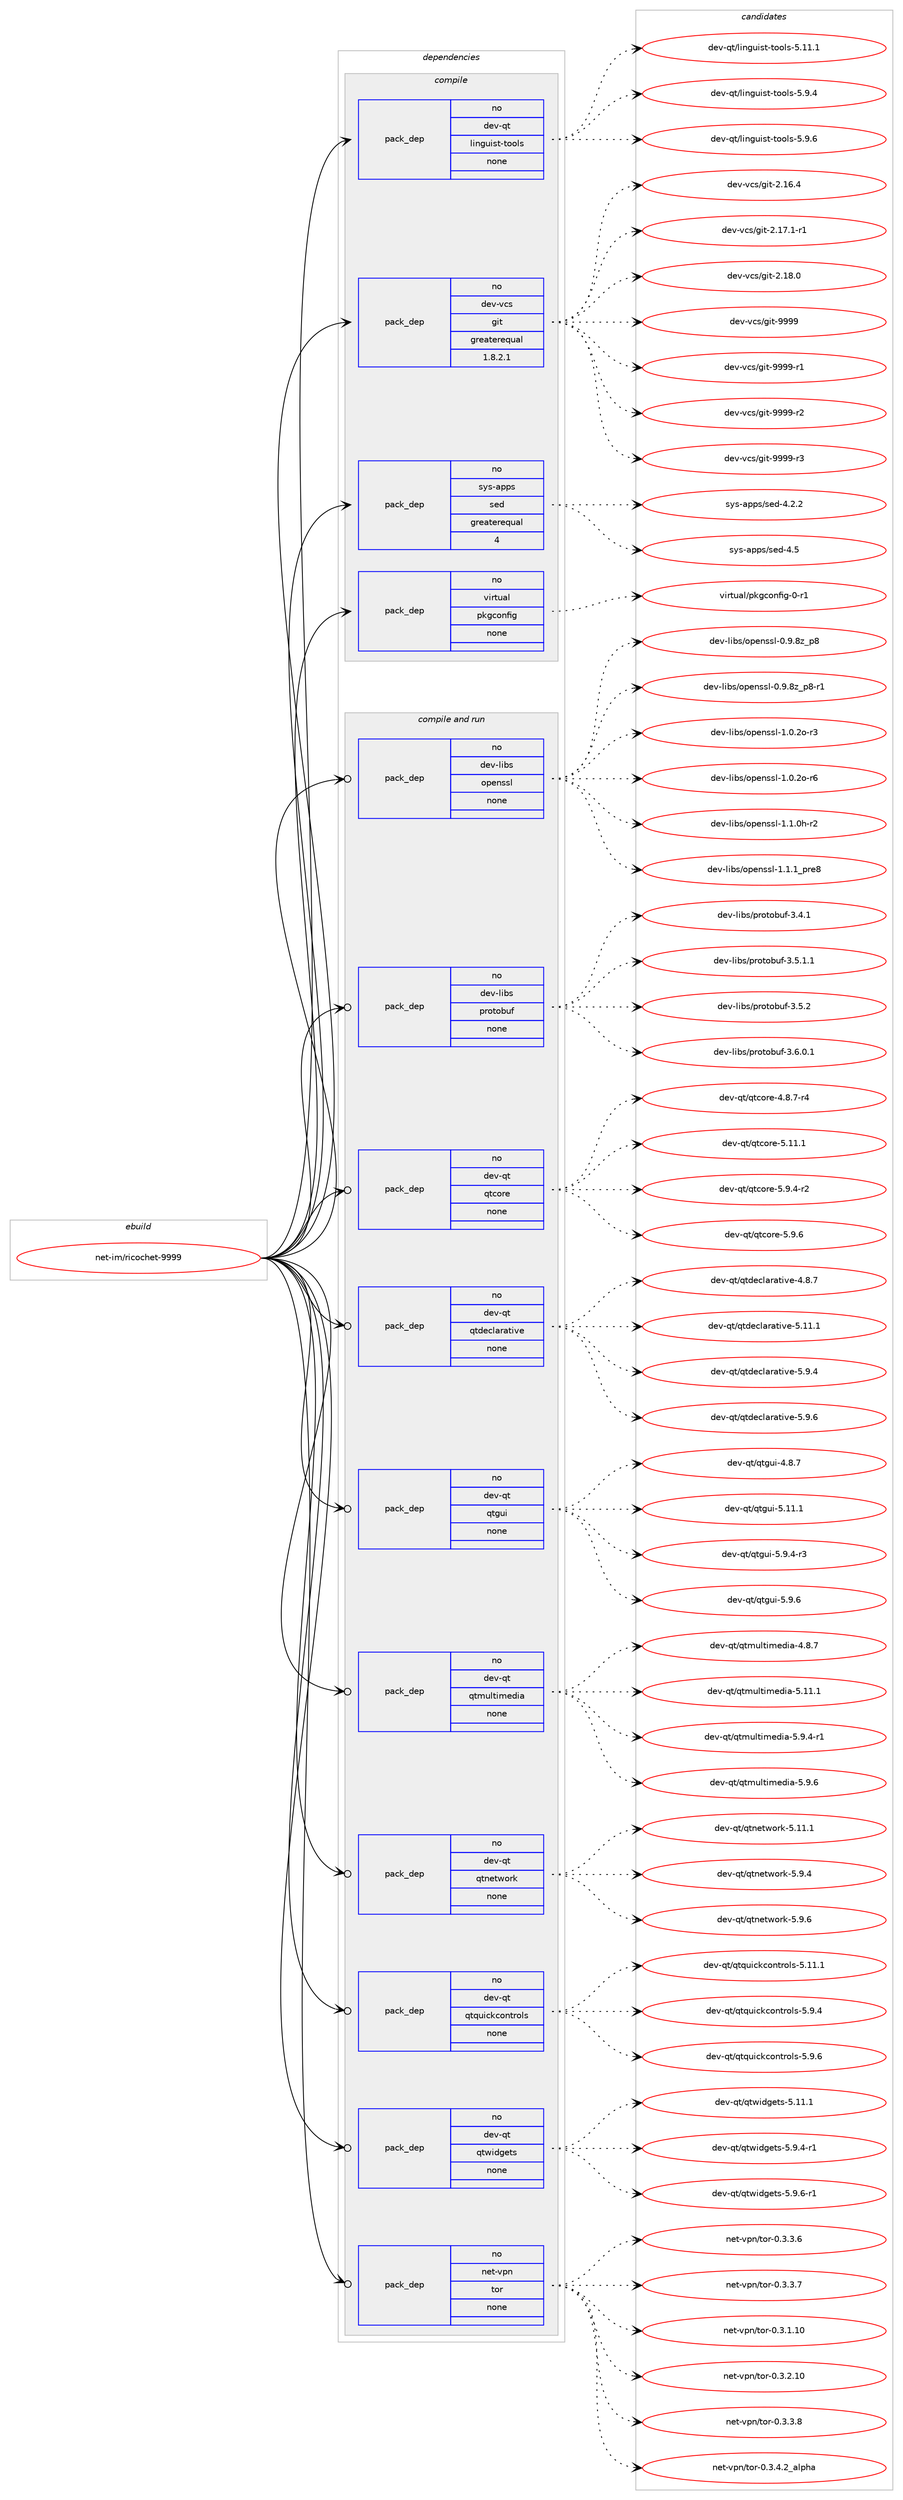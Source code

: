 digraph prolog {

# *************
# Graph options
# *************

newrank=true;
concentrate=true;
compound=true;
graph [rankdir=LR,fontname=Helvetica,fontsize=10,ranksep=1.5];#, ranksep=2.5, nodesep=0.2];
edge  [arrowhead=vee];
node  [fontname=Helvetica,fontsize=10];

# **********
# The ebuild
# **********

subgraph cluster_leftcol {
color=gray;
rank=same;
label=<<i>ebuild</i>>;
id [label="net-im/ricochet-9999", color=red, width=4, href="../net-im/ricochet-9999.svg"];
}

# ****************
# The dependencies
# ****************

subgraph cluster_midcol {
color=gray;
label=<<i>dependencies</i>>;
subgraph cluster_compile {
fillcolor="#eeeeee";
style=filled;
label=<<i>compile</i>>;
subgraph pack321 {
dependency464 [label=<<TABLE BORDER="0" CELLBORDER="1" CELLSPACING="0" CELLPADDING="4" WIDTH="220"><TR><TD ROWSPAN="6" CELLPADDING="30">pack_dep</TD></TR><TR><TD WIDTH="110">no</TD></TR><TR><TD>dev-qt</TD></TR><TR><TD>linguist-tools</TD></TR><TR><TD>none</TD></TR><TR><TD></TD></TR></TABLE>>, shape=none, color=blue];
}
id:e -> dependency464:w [weight=20,style="solid",arrowhead="vee"];
subgraph pack322 {
dependency465 [label=<<TABLE BORDER="0" CELLBORDER="1" CELLSPACING="0" CELLPADDING="4" WIDTH="220"><TR><TD ROWSPAN="6" CELLPADDING="30">pack_dep</TD></TR><TR><TD WIDTH="110">no</TD></TR><TR><TD>dev-vcs</TD></TR><TR><TD>git</TD></TR><TR><TD>greaterequal</TD></TR><TR><TD>1.8.2.1</TD></TR></TABLE>>, shape=none, color=blue];
}
id:e -> dependency465:w [weight=20,style="solid",arrowhead="vee"];
subgraph pack323 {
dependency466 [label=<<TABLE BORDER="0" CELLBORDER="1" CELLSPACING="0" CELLPADDING="4" WIDTH="220"><TR><TD ROWSPAN="6" CELLPADDING="30">pack_dep</TD></TR><TR><TD WIDTH="110">no</TD></TR><TR><TD>sys-apps</TD></TR><TR><TD>sed</TD></TR><TR><TD>greaterequal</TD></TR><TR><TD>4</TD></TR></TABLE>>, shape=none, color=blue];
}
id:e -> dependency466:w [weight=20,style="solid",arrowhead="vee"];
subgraph pack324 {
dependency467 [label=<<TABLE BORDER="0" CELLBORDER="1" CELLSPACING="0" CELLPADDING="4" WIDTH="220"><TR><TD ROWSPAN="6" CELLPADDING="30">pack_dep</TD></TR><TR><TD WIDTH="110">no</TD></TR><TR><TD>virtual</TD></TR><TR><TD>pkgconfig</TD></TR><TR><TD>none</TD></TR><TR><TD></TD></TR></TABLE>>, shape=none, color=blue];
}
id:e -> dependency467:w [weight=20,style="solid",arrowhead="vee"];
}
subgraph cluster_compileandrun {
fillcolor="#eeeeee";
style=filled;
label=<<i>compile and run</i>>;
subgraph pack325 {
dependency468 [label=<<TABLE BORDER="0" CELLBORDER="1" CELLSPACING="0" CELLPADDING="4" WIDTH="220"><TR><TD ROWSPAN="6" CELLPADDING="30">pack_dep</TD></TR><TR><TD WIDTH="110">no</TD></TR><TR><TD>dev-libs</TD></TR><TR><TD>openssl</TD></TR><TR><TD>none</TD></TR><TR><TD></TD></TR></TABLE>>, shape=none, color=blue];
}
id:e -> dependency468:w [weight=20,style="solid",arrowhead="odotvee"];
subgraph pack326 {
dependency469 [label=<<TABLE BORDER="0" CELLBORDER="1" CELLSPACING="0" CELLPADDING="4" WIDTH="220"><TR><TD ROWSPAN="6" CELLPADDING="30">pack_dep</TD></TR><TR><TD WIDTH="110">no</TD></TR><TR><TD>dev-libs</TD></TR><TR><TD>protobuf</TD></TR><TR><TD>none</TD></TR><TR><TD></TD></TR></TABLE>>, shape=none, color=blue];
}
id:e -> dependency469:w [weight=20,style="solid",arrowhead="odotvee"];
subgraph pack327 {
dependency470 [label=<<TABLE BORDER="0" CELLBORDER="1" CELLSPACING="0" CELLPADDING="4" WIDTH="220"><TR><TD ROWSPAN="6" CELLPADDING="30">pack_dep</TD></TR><TR><TD WIDTH="110">no</TD></TR><TR><TD>dev-qt</TD></TR><TR><TD>qtcore</TD></TR><TR><TD>none</TD></TR><TR><TD></TD></TR></TABLE>>, shape=none, color=blue];
}
id:e -> dependency470:w [weight=20,style="solid",arrowhead="odotvee"];
subgraph pack328 {
dependency471 [label=<<TABLE BORDER="0" CELLBORDER="1" CELLSPACING="0" CELLPADDING="4" WIDTH="220"><TR><TD ROWSPAN="6" CELLPADDING="30">pack_dep</TD></TR><TR><TD WIDTH="110">no</TD></TR><TR><TD>dev-qt</TD></TR><TR><TD>qtdeclarative</TD></TR><TR><TD>none</TD></TR><TR><TD></TD></TR></TABLE>>, shape=none, color=blue];
}
id:e -> dependency471:w [weight=20,style="solid",arrowhead="odotvee"];
subgraph pack329 {
dependency472 [label=<<TABLE BORDER="0" CELLBORDER="1" CELLSPACING="0" CELLPADDING="4" WIDTH="220"><TR><TD ROWSPAN="6" CELLPADDING="30">pack_dep</TD></TR><TR><TD WIDTH="110">no</TD></TR><TR><TD>dev-qt</TD></TR><TR><TD>qtgui</TD></TR><TR><TD>none</TD></TR><TR><TD></TD></TR></TABLE>>, shape=none, color=blue];
}
id:e -> dependency472:w [weight=20,style="solid",arrowhead="odotvee"];
subgraph pack330 {
dependency473 [label=<<TABLE BORDER="0" CELLBORDER="1" CELLSPACING="0" CELLPADDING="4" WIDTH="220"><TR><TD ROWSPAN="6" CELLPADDING="30">pack_dep</TD></TR><TR><TD WIDTH="110">no</TD></TR><TR><TD>dev-qt</TD></TR><TR><TD>qtmultimedia</TD></TR><TR><TD>none</TD></TR><TR><TD></TD></TR></TABLE>>, shape=none, color=blue];
}
id:e -> dependency473:w [weight=20,style="solid",arrowhead="odotvee"];
subgraph pack331 {
dependency474 [label=<<TABLE BORDER="0" CELLBORDER="1" CELLSPACING="0" CELLPADDING="4" WIDTH="220"><TR><TD ROWSPAN="6" CELLPADDING="30">pack_dep</TD></TR><TR><TD WIDTH="110">no</TD></TR><TR><TD>dev-qt</TD></TR><TR><TD>qtnetwork</TD></TR><TR><TD>none</TD></TR><TR><TD></TD></TR></TABLE>>, shape=none, color=blue];
}
id:e -> dependency474:w [weight=20,style="solid",arrowhead="odotvee"];
subgraph pack332 {
dependency475 [label=<<TABLE BORDER="0" CELLBORDER="1" CELLSPACING="0" CELLPADDING="4" WIDTH="220"><TR><TD ROWSPAN="6" CELLPADDING="30">pack_dep</TD></TR><TR><TD WIDTH="110">no</TD></TR><TR><TD>dev-qt</TD></TR><TR><TD>qtquickcontrols</TD></TR><TR><TD>none</TD></TR><TR><TD></TD></TR></TABLE>>, shape=none, color=blue];
}
id:e -> dependency475:w [weight=20,style="solid",arrowhead="odotvee"];
subgraph pack333 {
dependency476 [label=<<TABLE BORDER="0" CELLBORDER="1" CELLSPACING="0" CELLPADDING="4" WIDTH="220"><TR><TD ROWSPAN="6" CELLPADDING="30">pack_dep</TD></TR><TR><TD WIDTH="110">no</TD></TR><TR><TD>dev-qt</TD></TR><TR><TD>qtwidgets</TD></TR><TR><TD>none</TD></TR><TR><TD></TD></TR></TABLE>>, shape=none, color=blue];
}
id:e -> dependency476:w [weight=20,style="solid",arrowhead="odotvee"];
subgraph pack334 {
dependency477 [label=<<TABLE BORDER="0" CELLBORDER="1" CELLSPACING="0" CELLPADDING="4" WIDTH="220"><TR><TD ROWSPAN="6" CELLPADDING="30">pack_dep</TD></TR><TR><TD WIDTH="110">no</TD></TR><TR><TD>net-vpn</TD></TR><TR><TD>tor</TD></TR><TR><TD>none</TD></TR><TR><TD></TD></TR></TABLE>>, shape=none, color=blue];
}
id:e -> dependency477:w [weight=20,style="solid",arrowhead="odotvee"];
}
subgraph cluster_run {
fillcolor="#eeeeee";
style=filled;
label=<<i>run</i>>;
}
}

# **************
# The candidates
# **************

subgraph cluster_choices {
rank=same;
color=gray;
label=<<i>candidates</i>>;

subgraph choice321 {
color=black;
nodesep=1;
choice10010111845113116471081051101031171051151164511611111110811545534649494649 [label="dev-qt/linguist-tools-5.11.1", color=red, width=4,href="../dev-qt/linguist-tools-5.11.1.svg"];
choice100101118451131164710810511010311710511511645116111111108115455346574652 [label="dev-qt/linguist-tools-5.9.4", color=red, width=4,href="../dev-qt/linguist-tools-5.9.4.svg"];
choice100101118451131164710810511010311710511511645116111111108115455346574654 [label="dev-qt/linguist-tools-5.9.6", color=red, width=4,href="../dev-qt/linguist-tools-5.9.6.svg"];
dependency464:e -> choice10010111845113116471081051101031171051151164511611111110811545534649494649:w [style=dotted,weight="100"];
dependency464:e -> choice100101118451131164710810511010311710511511645116111111108115455346574652:w [style=dotted,weight="100"];
dependency464:e -> choice100101118451131164710810511010311710511511645116111111108115455346574654:w [style=dotted,weight="100"];
}
subgraph choice322 {
color=black;
nodesep=1;
choice10010111845118991154710310511645504649544652 [label="dev-vcs/git-2.16.4", color=red, width=4,href="../dev-vcs/git-2.16.4.svg"];
choice100101118451189911547103105116455046495546494511449 [label="dev-vcs/git-2.17.1-r1", color=red, width=4,href="../dev-vcs/git-2.17.1-r1.svg"];
choice10010111845118991154710310511645504649564648 [label="dev-vcs/git-2.18.0", color=red, width=4,href="../dev-vcs/git-2.18.0.svg"];
choice1001011184511899115471031051164557575757 [label="dev-vcs/git-9999", color=red, width=4,href="../dev-vcs/git-9999.svg"];
choice10010111845118991154710310511645575757574511449 [label="dev-vcs/git-9999-r1", color=red, width=4,href="../dev-vcs/git-9999-r1.svg"];
choice10010111845118991154710310511645575757574511450 [label="dev-vcs/git-9999-r2", color=red, width=4,href="../dev-vcs/git-9999-r2.svg"];
choice10010111845118991154710310511645575757574511451 [label="dev-vcs/git-9999-r3", color=red, width=4,href="../dev-vcs/git-9999-r3.svg"];
dependency465:e -> choice10010111845118991154710310511645504649544652:w [style=dotted,weight="100"];
dependency465:e -> choice100101118451189911547103105116455046495546494511449:w [style=dotted,weight="100"];
dependency465:e -> choice10010111845118991154710310511645504649564648:w [style=dotted,weight="100"];
dependency465:e -> choice1001011184511899115471031051164557575757:w [style=dotted,weight="100"];
dependency465:e -> choice10010111845118991154710310511645575757574511449:w [style=dotted,weight="100"];
dependency465:e -> choice10010111845118991154710310511645575757574511450:w [style=dotted,weight="100"];
dependency465:e -> choice10010111845118991154710310511645575757574511451:w [style=dotted,weight="100"];
}
subgraph choice323 {
color=black;
nodesep=1;
choice115121115459711211211547115101100455246504650 [label="sys-apps/sed-4.2.2", color=red, width=4,href="../sys-apps/sed-4.2.2.svg"];
choice11512111545971121121154711510110045524653 [label="sys-apps/sed-4.5", color=red, width=4,href="../sys-apps/sed-4.5.svg"];
dependency466:e -> choice115121115459711211211547115101100455246504650:w [style=dotted,weight="100"];
dependency466:e -> choice11512111545971121121154711510110045524653:w [style=dotted,weight="100"];
}
subgraph choice324 {
color=black;
nodesep=1;
choice11810511411611797108471121071039911111010210510345484511449 [label="virtual/pkgconfig-0-r1", color=red, width=4,href="../virtual/pkgconfig-0-r1.svg"];
dependency467:e -> choice11810511411611797108471121071039911111010210510345484511449:w [style=dotted,weight="100"];
}
subgraph choice325 {
color=black;
nodesep=1;
choice1001011184510810598115471111121011101151151084548465746561229511256 [label="dev-libs/openssl-0.9.8z_p8", color=red, width=4,href="../dev-libs/openssl-0.9.8z_p8.svg"];
choice10010111845108105981154711111210111011511510845484657465612295112564511449 [label="dev-libs/openssl-0.9.8z_p8-r1", color=red, width=4,href="../dev-libs/openssl-0.9.8z_p8-r1.svg"];
choice1001011184510810598115471111121011101151151084549464846501114511451 [label="dev-libs/openssl-1.0.2o-r3", color=red, width=4,href="../dev-libs/openssl-1.0.2o-r3.svg"];
choice1001011184510810598115471111121011101151151084549464846501114511454 [label="dev-libs/openssl-1.0.2o-r6", color=red, width=4,href="../dev-libs/openssl-1.0.2o-r6.svg"];
choice1001011184510810598115471111121011101151151084549464946481044511450 [label="dev-libs/openssl-1.1.0h-r2", color=red, width=4,href="../dev-libs/openssl-1.1.0h-r2.svg"];
choice1001011184510810598115471111121011101151151084549464946499511211410156 [label="dev-libs/openssl-1.1.1_pre8", color=red, width=4,href="../dev-libs/openssl-1.1.1_pre8.svg"];
dependency468:e -> choice1001011184510810598115471111121011101151151084548465746561229511256:w [style=dotted,weight="100"];
dependency468:e -> choice10010111845108105981154711111210111011511510845484657465612295112564511449:w [style=dotted,weight="100"];
dependency468:e -> choice1001011184510810598115471111121011101151151084549464846501114511451:w [style=dotted,weight="100"];
dependency468:e -> choice1001011184510810598115471111121011101151151084549464846501114511454:w [style=dotted,weight="100"];
dependency468:e -> choice1001011184510810598115471111121011101151151084549464946481044511450:w [style=dotted,weight="100"];
dependency468:e -> choice1001011184510810598115471111121011101151151084549464946499511211410156:w [style=dotted,weight="100"];
}
subgraph choice326 {
color=black;
nodesep=1;
choice10010111845108105981154711211411111611198117102455146524649 [label="dev-libs/protobuf-3.4.1", color=red, width=4,href="../dev-libs/protobuf-3.4.1.svg"];
choice100101118451081059811547112114111116111981171024551465346494649 [label="dev-libs/protobuf-3.5.1.1", color=red, width=4,href="../dev-libs/protobuf-3.5.1.1.svg"];
choice10010111845108105981154711211411111611198117102455146534650 [label="dev-libs/protobuf-3.5.2", color=red, width=4,href="../dev-libs/protobuf-3.5.2.svg"];
choice100101118451081059811547112114111116111981171024551465446484649 [label="dev-libs/protobuf-3.6.0.1", color=red, width=4,href="../dev-libs/protobuf-3.6.0.1.svg"];
dependency469:e -> choice10010111845108105981154711211411111611198117102455146524649:w [style=dotted,weight="100"];
dependency469:e -> choice100101118451081059811547112114111116111981171024551465346494649:w [style=dotted,weight="100"];
dependency469:e -> choice10010111845108105981154711211411111611198117102455146534650:w [style=dotted,weight="100"];
dependency469:e -> choice100101118451081059811547112114111116111981171024551465446484649:w [style=dotted,weight="100"];
}
subgraph choice327 {
color=black;
nodesep=1;
choice1001011184511311647113116991111141014552465646554511452 [label="dev-qt/qtcore-4.8.7-r4", color=red, width=4,href="../dev-qt/qtcore-4.8.7-r4.svg"];
choice10010111845113116471131169911111410145534649494649 [label="dev-qt/qtcore-5.11.1", color=red, width=4,href="../dev-qt/qtcore-5.11.1.svg"];
choice1001011184511311647113116991111141014553465746524511450 [label="dev-qt/qtcore-5.9.4-r2", color=red, width=4,href="../dev-qt/qtcore-5.9.4-r2.svg"];
choice100101118451131164711311699111114101455346574654 [label="dev-qt/qtcore-5.9.6", color=red, width=4,href="../dev-qt/qtcore-5.9.6.svg"];
dependency470:e -> choice1001011184511311647113116991111141014552465646554511452:w [style=dotted,weight="100"];
dependency470:e -> choice10010111845113116471131169911111410145534649494649:w [style=dotted,weight="100"];
dependency470:e -> choice1001011184511311647113116991111141014553465746524511450:w [style=dotted,weight="100"];
dependency470:e -> choice100101118451131164711311699111114101455346574654:w [style=dotted,weight="100"];
}
subgraph choice328 {
color=black;
nodesep=1;
choice1001011184511311647113116100101991089711497116105118101455246564655 [label="dev-qt/qtdeclarative-4.8.7", color=red, width=4,href="../dev-qt/qtdeclarative-4.8.7.svg"];
choice100101118451131164711311610010199108971149711610511810145534649494649 [label="dev-qt/qtdeclarative-5.11.1", color=red, width=4,href="../dev-qt/qtdeclarative-5.11.1.svg"];
choice1001011184511311647113116100101991089711497116105118101455346574652 [label="dev-qt/qtdeclarative-5.9.4", color=red, width=4,href="../dev-qt/qtdeclarative-5.9.4.svg"];
choice1001011184511311647113116100101991089711497116105118101455346574654 [label="dev-qt/qtdeclarative-5.9.6", color=red, width=4,href="../dev-qt/qtdeclarative-5.9.6.svg"];
dependency471:e -> choice1001011184511311647113116100101991089711497116105118101455246564655:w [style=dotted,weight="100"];
dependency471:e -> choice100101118451131164711311610010199108971149711610511810145534649494649:w [style=dotted,weight="100"];
dependency471:e -> choice1001011184511311647113116100101991089711497116105118101455346574652:w [style=dotted,weight="100"];
dependency471:e -> choice1001011184511311647113116100101991089711497116105118101455346574654:w [style=dotted,weight="100"];
}
subgraph choice329 {
color=black;
nodesep=1;
choice1001011184511311647113116103117105455246564655 [label="dev-qt/qtgui-4.8.7", color=red, width=4,href="../dev-qt/qtgui-4.8.7.svg"];
choice100101118451131164711311610311710545534649494649 [label="dev-qt/qtgui-5.11.1", color=red, width=4,href="../dev-qt/qtgui-5.11.1.svg"];
choice10010111845113116471131161031171054553465746524511451 [label="dev-qt/qtgui-5.9.4-r3", color=red, width=4,href="../dev-qt/qtgui-5.9.4-r3.svg"];
choice1001011184511311647113116103117105455346574654 [label="dev-qt/qtgui-5.9.6", color=red, width=4,href="../dev-qt/qtgui-5.9.6.svg"];
dependency472:e -> choice1001011184511311647113116103117105455246564655:w [style=dotted,weight="100"];
dependency472:e -> choice100101118451131164711311610311710545534649494649:w [style=dotted,weight="100"];
dependency472:e -> choice10010111845113116471131161031171054553465746524511451:w [style=dotted,weight="100"];
dependency472:e -> choice1001011184511311647113116103117105455346574654:w [style=dotted,weight="100"];
}
subgraph choice330 {
color=black;
nodesep=1;
choice100101118451131164711311610911710811610510910110010597455246564655 [label="dev-qt/qtmultimedia-4.8.7", color=red, width=4,href="../dev-qt/qtmultimedia-4.8.7.svg"];
choice10010111845113116471131161091171081161051091011001059745534649494649 [label="dev-qt/qtmultimedia-5.11.1", color=red, width=4,href="../dev-qt/qtmultimedia-5.11.1.svg"];
choice1001011184511311647113116109117108116105109101100105974553465746524511449 [label="dev-qt/qtmultimedia-5.9.4-r1", color=red, width=4,href="../dev-qt/qtmultimedia-5.9.4-r1.svg"];
choice100101118451131164711311610911710811610510910110010597455346574654 [label="dev-qt/qtmultimedia-5.9.6", color=red, width=4,href="../dev-qt/qtmultimedia-5.9.6.svg"];
dependency473:e -> choice100101118451131164711311610911710811610510910110010597455246564655:w [style=dotted,weight="100"];
dependency473:e -> choice10010111845113116471131161091171081161051091011001059745534649494649:w [style=dotted,weight="100"];
dependency473:e -> choice1001011184511311647113116109117108116105109101100105974553465746524511449:w [style=dotted,weight="100"];
dependency473:e -> choice100101118451131164711311610911710811610510910110010597455346574654:w [style=dotted,weight="100"];
}
subgraph choice331 {
color=black;
nodesep=1;
choice100101118451131164711311611010111611911111410745534649494649 [label="dev-qt/qtnetwork-5.11.1", color=red, width=4,href="../dev-qt/qtnetwork-5.11.1.svg"];
choice1001011184511311647113116110101116119111114107455346574652 [label="dev-qt/qtnetwork-5.9.4", color=red, width=4,href="../dev-qt/qtnetwork-5.9.4.svg"];
choice1001011184511311647113116110101116119111114107455346574654 [label="dev-qt/qtnetwork-5.9.6", color=red, width=4,href="../dev-qt/qtnetwork-5.9.6.svg"];
dependency474:e -> choice100101118451131164711311611010111611911111410745534649494649:w [style=dotted,weight="100"];
dependency474:e -> choice1001011184511311647113116110101116119111114107455346574652:w [style=dotted,weight="100"];
dependency474:e -> choice1001011184511311647113116110101116119111114107455346574654:w [style=dotted,weight="100"];
}
subgraph choice332 {
color=black;
nodesep=1;
choice1001011184511311647113116113117105991079911111011611411110811545534649494649 [label="dev-qt/qtquickcontrols-5.11.1", color=red, width=4,href="../dev-qt/qtquickcontrols-5.11.1.svg"];
choice10010111845113116471131161131171059910799111110116114111108115455346574652 [label="dev-qt/qtquickcontrols-5.9.4", color=red, width=4,href="../dev-qt/qtquickcontrols-5.9.4.svg"];
choice10010111845113116471131161131171059910799111110116114111108115455346574654 [label="dev-qt/qtquickcontrols-5.9.6", color=red, width=4,href="../dev-qt/qtquickcontrols-5.9.6.svg"];
dependency475:e -> choice1001011184511311647113116113117105991079911111011611411110811545534649494649:w [style=dotted,weight="100"];
dependency475:e -> choice10010111845113116471131161131171059910799111110116114111108115455346574652:w [style=dotted,weight="100"];
dependency475:e -> choice10010111845113116471131161131171059910799111110116114111108115455346574654:w [style=dotted,weight="100"];
}
subgraph choice333 {
color=black;
nodesep=1;
choice100101118451131164711311611910510010310111611545534649494649 [label="dev-qt/qtwidgets-5.11.1", color=red, width=4,href="../dev-qt/qtwidgets-5.11.1.svg"];
choice10010111845113116471131161191051001031011161154553465746524511449 [label="dev-qt/qtwidgets-5.9.4-r1", color=red, width=4,href="../dev-qt/qtwidgets-5.9.4-r1.svg"];
choice10010111845113116471131161191051001031011161154553465746544511449 [label="dev-qt/qtwidgets-5.9.6-r1", color=red, width=4,href="../dev-qt/qtwidgets-5.9.6-r1.svg"];
dependency476:e -> choice100101118451131164711311611910510010310111611545534649494649:w [style=dotted,weight="100"];
dependency476:e -> choice10010111845113116471131161191051001031011161154553465746524511449:w [style=dotted,weight="100"];
dependency476:e -> choice10010111845113116471131161191051001031011161154553465746544511449:w [style=dotted,weight="100"];
}
subgraph choice334 {
color=black;
nodesep=1;
choice11010111645118112110471161111144548465146514654 [label="net-vpn/tor-0.3.3.6", color=red, width=4,href="../net-vpn/tor-0.3.3.6.svg"];
choice11010111645118112110471161111144548465146514655 [label="net-vpn/tor-0.3.3.7", color=red, width=4,href="../net-vpn/tor-0.3.3.7.svg"];
choice1101011164511811211047116111114454846514649464948 [label="net-vpn/tor-0.3.1.10", color=red, width=4,href="../net-vpn/tor-0.3.1.10.svg"];
choice1101011164511811211047116111114454846514650464948 [label="net-vpn/tor-0.3.2.10", color=red, width=4,href="../net-vpn/tor-0.3.2.10.svg"];
choice11010111645118112110471161111144548465146514656 [label="net-vpn/tor-0.3.3.8", color=red, width=4,href="../net-vpn/tor-0.3.3.8.svg"];
choice11010111645118112110471161111144548465146524650959710811210497 [label="net-vpn/tor-0.3.4.2_alpha", color=red, width=4,href="../net-vpn/tor-0.3.4.2_alpha.svg"];
dependency477:e -> choice11010111645118112110471161111144548465146514654:w [style=dotted,weight="100"];
dependency477:e -> choice11010111645118112110471161111144548465146514655:w [style=dotted,weight="100"];
dependency477:e -> choice1101011164511811211047116111114454846514649464948:w [style=dotted,weight="100"];
dependency477:e -> choice1101011164511811211047116111114454846514650464948:w [style=dotted,weight="100"];
dependency477:e -> choice11010111645118112110471161111144548465146514656:w [style=dotted,weight="100"];
dependency477:e -> choice11010111645118112110471161111144548465146524650959710811210497:w [style=dotted,weight="100"];
}
}

}
